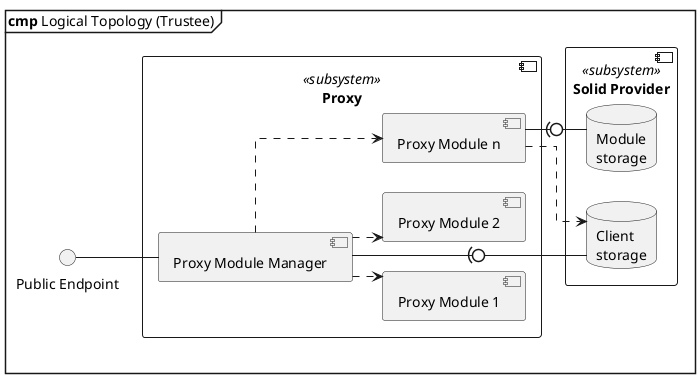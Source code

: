 @startuml Logical_Topology_A
left to right direction
skinparam linetype ortho
skinparam nodesep 30
skinparam ranksep 30
mainframe **cmp** Logical Topology (Trustee)
interface "Public Endpoint" as PE
component "Proxy" as proxy <<subsystem>>{
    component "Proxy Module Manager" as MM
    component "Proxy Module 1" as M1
    component "Proxy Module 2" as M2
    component "Proxy Module n" as MN
}
component "Solid Provider" as P <<subsystem>>{
    database "Client\nstorage" as CU
    database "Module\nstorage" as SM
}
PE -- MM
MM ..> M1
MM ..> M2
MM ..> MN
MM -(0- CU
MN -(0- SM
MN ..> CU
@enduml